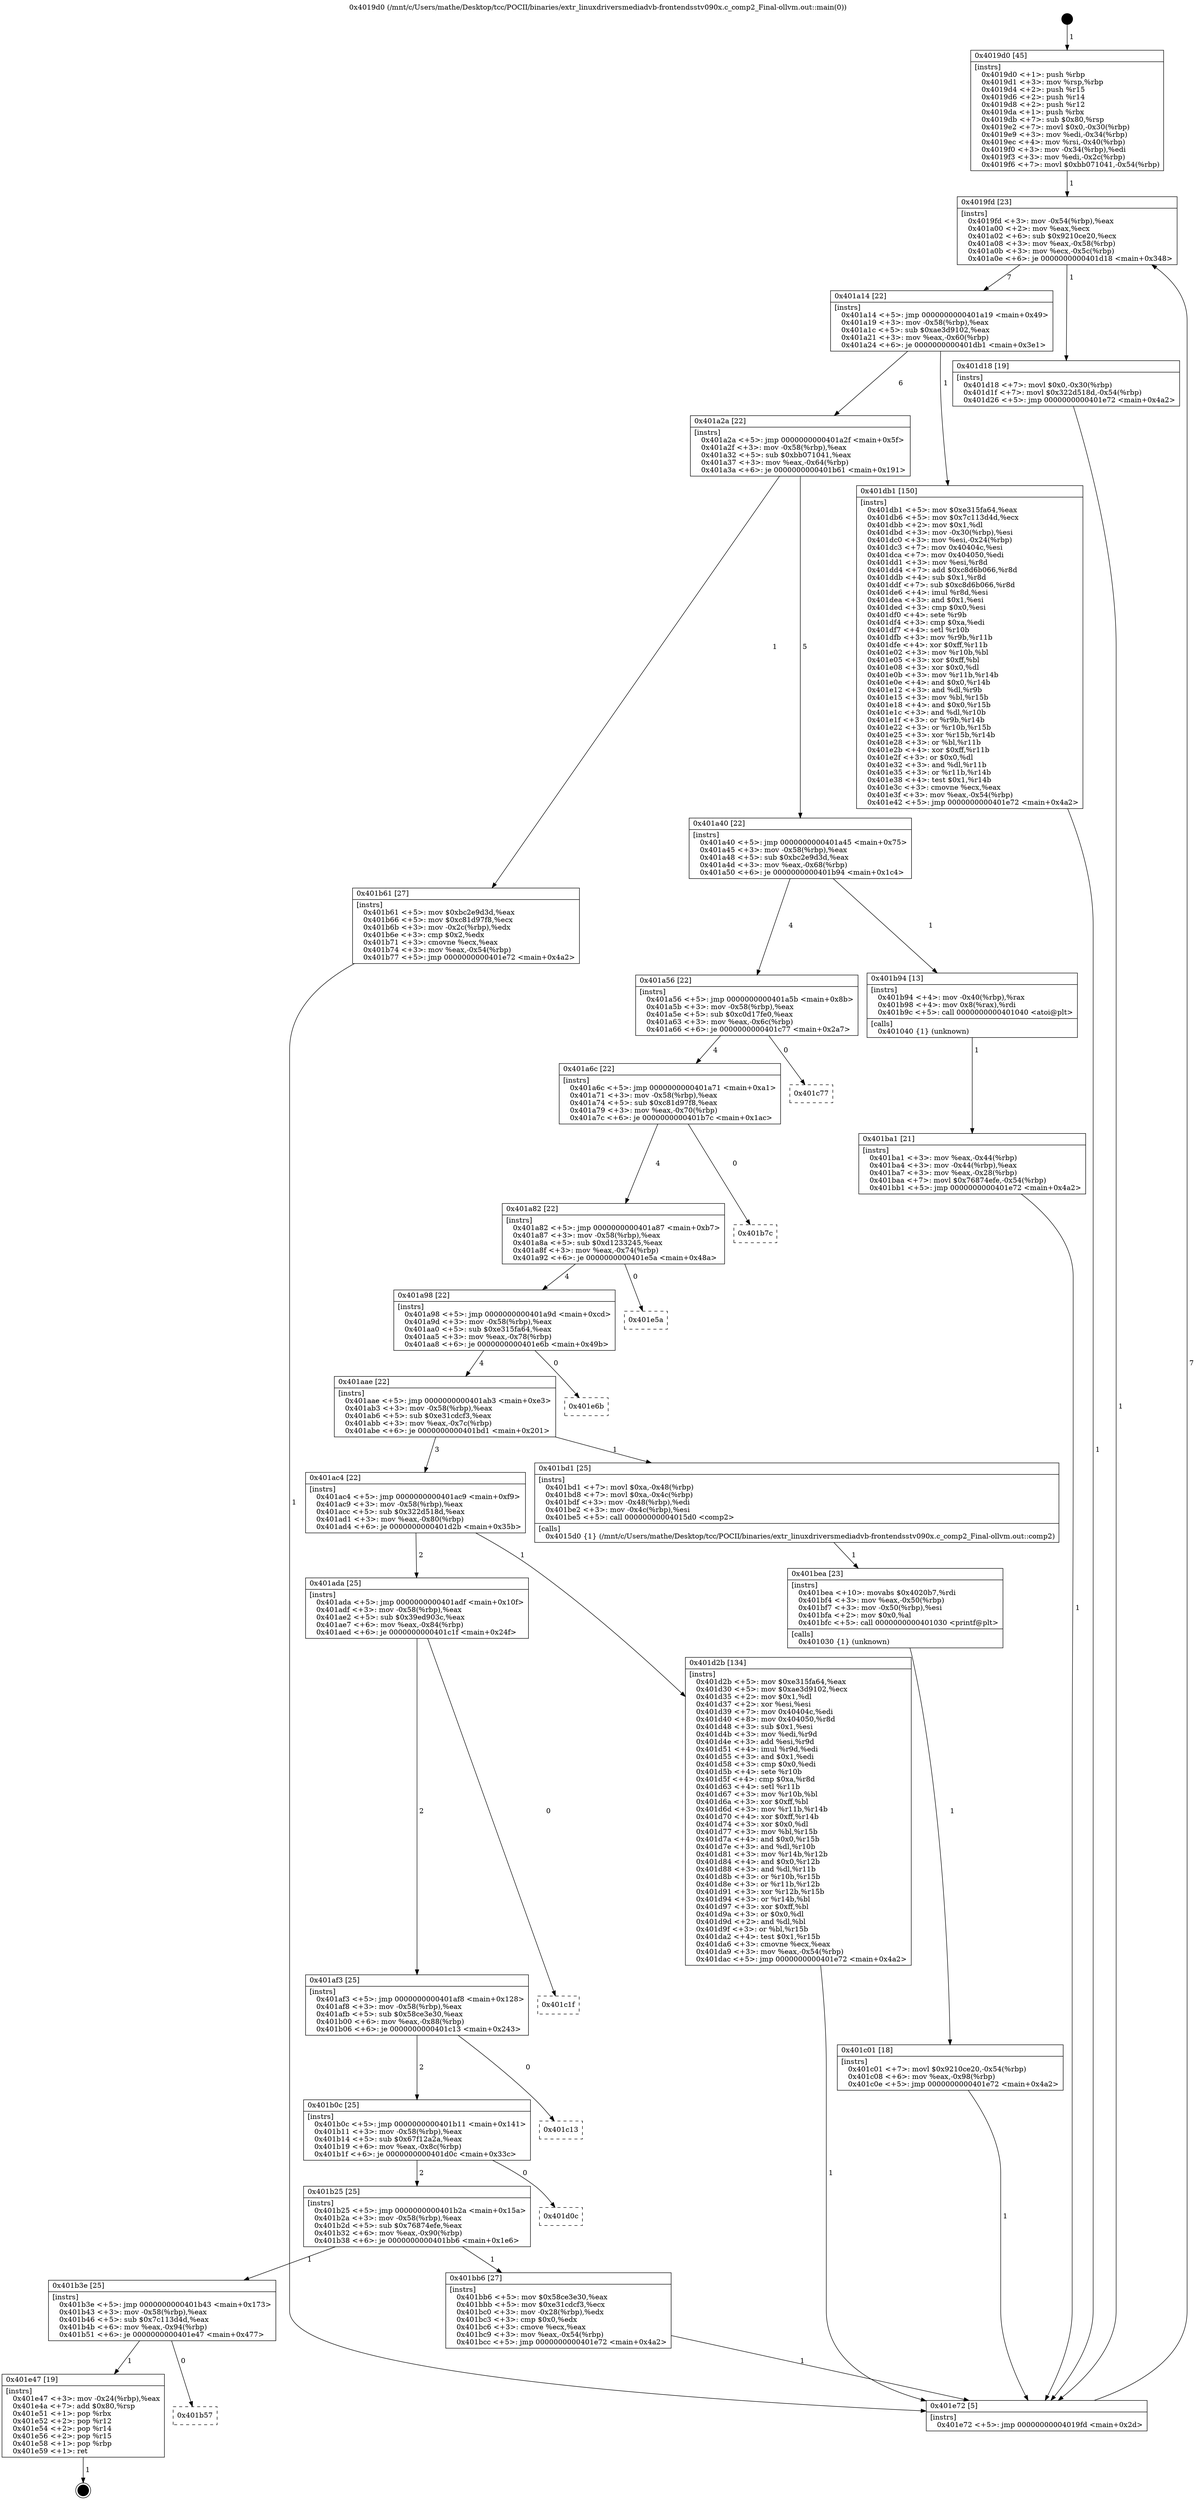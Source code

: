 digraph "0x4019d0" {
  label = "0x4019d0 (/mnt/c/Users/mathe/Desktop/tcc/POCII/binaries/extr_linuxdriversmediadvb-frontendsstv090x.c_comp2_Final-ollvm.out::main(0))"
  labelloc = "t"
  node[shape=record]

  Entry [label="",width=0.3,height=0.3,shape=circle,fillcolor=black,style=filled]
  "0x4019fd" [label="{
     0x4019fd [23]\l
     | [instrs]\l
     &nbsp;&nbsp;0x4019fd \<+3\>: mov -0x54(%rbp),%eax\l
     &nbsp;&nbsp;0x401a00 \<+2\>: mov %eax,%ecx\l
     &nbsp;&nbsp;0x401a02 \<+6\>: sub $0x9210ce20,%ecx\l
     &nbsp;&nbsp;0x401a08 \<+3\>: mov %eax,-0x58(%rbp)\l
     &nbsp;&nbsp;0x401a0b \<+3\>: mov %ecx,-0x5c(%rbp)\l
     &nbsp;&nbsp;0x401a0e \<+6\>: je 0000000000401d18 \<main+0x348\>\l
  }"]
  "0x401d18" [label="{
     0x401d18 [19]\l
     | [instrs]\l
     &nbsp;&nbsp;0x401d18 \<+7\>: movl $0x0,-0x30(%rbp)\l
     &nbsp;&nbsp;0x401d1f \<+7\>: movl $0x322d518d,-0x54(%rbp)\l
     &nbsp;&nbsp;0x401d26 \<+5\>: jmp 0000000000401e72 \<main+0x4a2\>\l
  }"]
  "0x401a14" [label="{
     0x401a14 [22]\l
     | [instrs]\l
     &nbsp;&nbsp;0x401a14 \<+5\>: jmp 0000000000401a19 \<main+0x49\>\l
     &nbsp;&nbsp;0x401a19 \<+3\>: mov -0x58(%rbp),%eax\l
     &nbsp;&nbsp;0x401a1c \<+5\>: sub $0xae3d9102,%eax\l
     &nbsp;&nbsp;0x401a21 \<+3\>: mov %eax,-0x60(%rbp)\l
     &nbsp;&nbsp;0x401a24 \<+6\>: je 0000000000401db1 \<main+0x3e1\>\l
  }"]
  Exit [label="",width=0.3,height=0.3,shape=circle,fillcolor=black,style=filled,peripheries=2]
  "0x401db1" [label="{
     0x401db1 [150]\l
     | [instrs]\l
     &nbsp;&nbsp;0x401db1 \<+5\>: mov $0xe315fa64,%eax\l
     &nbsp;&nbsp;0x401db6 \<+5\>: mov $0x7c113d4d,%ecx\l
     &nbsp;&nbsp;0x401dbb \<+2\>: mov $0x1,%dl\l
     &nbsp;&nbsp;0x401dbd \<+3\>: mov -0x30(%rbp),%esi\l
     &nbsp;&nbsp;0x401dc0 \<+3\>: mov %esi,-0x24(%rbp)\l
     &nbsp;&nbsp;0x401dc3 \<+7\>: mov 0x40404c,%esi\l
     &nbsp;&nbsp;0x401dca \<+7\>: mov 0x404050,%edi\l
     &nbsp;&nbsp;0x401dd1 \<+3\>: mov %esi,%r8d\l
     &nbsp;&nbsp;0x401dd4 \<+7\>: add $0xc8d6b066,%r8d\l
     &nbsp;&nbsp;0x401ddb \<+4\>: sub $0x1,%r8d\l
     &nbsp;&nbsp;0x401ddf \<+7\>: sub $0xc8d6b066,%r8d\l
     &nbsp;&nbsp;0x401de6 \<+4\>: imul %r8d,%esi\l
     &nbsp;&nbsp;0x401dea \<+3\>: and $0x1,%esi\l
     &nbsp;&nbsp;0x401ded \<+3\>: cmp $0x0,%esi\l
     &nbsp;&nbsp;0x401df0 \<+4\>: sete %r9b\l
     &nbsp;&nbsp;0x401df4 \<+3\>: cmp $0xa,%edi\l
     &nbsp;&nbsp;0x401df7 \<+4\>: setl %r10b\l
     &nbsp;&nbsp;0x401dfb \<+3\>: mov %r9b,%r11b\l
     &nbsp;&nbsp;0x401dfe \<+4\>: xor $0xff,%r11b\l
     &nbsp;&nbsp;0x401e02 \<+3\>: mov %r10b,%bl\l
     &nbsp;&nbsp;0x401e05 \<+3\>: xor $0xff,%bl\l
     &nbsp;&nbsp;0x401e08 \<+3\>: xor $0x0,%dl\l
     &nbsp;&nbsp;0x401e0b \<+3\>: mov %r11b,%r14b\l
     &nbsp;&nbsp;0x401e0e \<+4\>: and $0x0,%r14b\l
     &nbsp;&nbsp;0x401e12 \<+3\>: and %dl,%r9b\l
     &nbsp;&nbsp;0x401e15 \<+3\>: mov %bl,%r15b\l
     &nbsp;&nbsp;0x401e18 \<+4\>: and $0x0,%r15b\l
     &nbsp;&nbsp;0x401e1c \<+3\>: and %dl,%r10b\l
     &nbsp;&nbsp;0x401e1f \<+3\>: or %r9b,%r14b\l
     &nbsp;&nbsp;0x401e22 \<+3\>: or %r10b,%r15b\l
     &nbsp;&nbsp;0x401e25 \<+3\>: xor %r15b,%r14b\l
     &nbsp;&nbsp;0x401e28 \<+3\>: or %bl,%r11b\l
     &nbsp;&nbsp;0x401e2b \<+4\>: xor $0xff,%r11b\l
     &nbsp;&nbsp;0x401e2f \<+3\>: or $0x0,%dl\l
     &nbsp;&nbsp;0x401e32 \<+3\>: and %dl,%r11b\l
     &nbsp;&nbsp;0x401e35 \<+3\>: or %r11b,%r14b\l
     &nbsp;&nbsp;0x401e38 \<+4\>: test $0x1,%r14b\l
     &nbsp;&nbsp;0x401e3c \<+3\>: cmovne %ecx,%eax\l
     &nbsp;&nbsp;0x401e3f \<+3\>: mov %eax,-0x54(%rbp)\l
     &nbsp;&nbsp;0x401e42 \<+5\>: jmp 0000000000401e72 \<main+0x4a2\>\l
  }"]
  "0x401a2a" [label="{
     0x401a2a [22]\l
     | [instrs]\l
     &nbsp;&nbsp;0x401a2a \<+5\>: jmp 0000000000401a2f \<main+0x5f\>\l
     &nbsp;&nbsp;0x401a2f \<+3\>: mov -0x58(%rbp),%eax\l
     &nbsp;&nbsp;0x401a32 \<+5\>: sub $0xbb071041,%eax\l
     &nbsp;&nbsp;0x401a37 \<+3\>: mov %eax,-0x64(%rbp)\l
     &nbsp;&nbsp;0x401a3a \<+6\>: je 0000000000401b61 \<main+0x191\>\l
  }"]
  "0x401b57" [label="{
     0x401b57\l
  }", style=dashed]
  "0x401b61" [label="{
     0x401b61 [27]\l
     | [instrs]\l
     &nbsp;&nbsp;0x401b61 \<+5\>: mov $0xbc2e9d3d,%eax\l
     &nbsp;&nbsp;0x401b66 \<+5\>: mov $0xc81d97f8,%ecx\l
     &nbsp;&nbsp;0x401b6b \<+3\>: mov -0x2c(%rbp),%edx\l
     &nbsp;&nbsp;0x401b6e \<+3\>: cmp $0x2,%edx\l
     &nbsp;&nbsp;0x401b71 \<+3\>: cmovne %ecx,%eax\l
     &nbsp;&nbsp;0x401b74 \<+3\>: mov %eax,-0x54(%rbp)\l
     &nbsp;&nbsp;0x401b77 \<+5\>: jmp 0000000000401e72 \<main+0x4a2\>\l
  }"]
  "0x401a40" [label="{
     0x401a40 [22]\l
     | [instrs]\l
     &nbsp;&nbsp;0x401a40 \<+5\>: jmp 0000000000401a45 \<main+0x75\>\l
     &nbsp;&nbsp;0x401a45 \<+3\>: mov -0x58(%rbp),%eax\l
     &nbsp;&nbsp;0x401a48 \<+5\>: sub $0xbc2e9d3d,%eax\l
     &nbsp;&nbsp;0x401a4d \<+3\>: mov %eax,-0x68(%rbp)\l
     &nbsp;&nbsp;0x401a50 \<+6\>: je 0000000000401b94 \<main+0x1c4\>\l
  }"]
  "0x401e72" [label="{
     0x401e72 [5]\l
     | [instrs]\l
     &nbsp;&nbsp;0x401e72 \<+5\>: jmp 00000000004019fd \<main+0x2d\>\l
  }"]
  "0x4019d0" [label="{
     0x4019d0 [45]\l
     | [instrs]\l
     &nbsp;&nbsp;0x4019d0 \<+1\>: push %rbp\l
     &nbsp;&nbsp;0x4019d1 \<+3\>: mov %rsp,%rbp\l
     &nbsp;&nbsp;0x4019d4 \<+2\>: push %r15\l
     &nbsp;&nbsp;0x4019d6 \<+2\>: push %r14\l
     &nbsp;&nbsp;0x4019d8 \<+2\>: push %r12\l
     &nbsp;&nbsp;0x4019da \<+1\>: push %rbx\l
     &nbsp;&nbsp;0x4019db \<+7\>: sub $0x80,%rsp\l
     &nbsp;&nbsp;0x4019e2 \<+7\>: movl $0x0,-0x30(%rbp)\l
     &nbsp;&nbsp;0x4019e9 \<+3\>: mov %edi,-0x34(%rbp)\l
     &nbsp;&nbsp;0x4019ec \<+4\>: mov %rsi,-0x40(%rbp)\l
     &nbsp;&nbsp;0x4019f0 \<+3\>: mov -0x34(%rbp),%edi\l
     &nbsp;&nbsp;0x4019f3 \<+3\>: mov %edi,-0x2c(%rbp)\l
     &nbsp;&nbsp;0x4019f6 \<+7\>: movl $0xbb071041,-0x54(%rbp)\l
  }"]
  "0x401e47" [label="{
     0x401e47 [19]\l
     | [instrs]\l
     &nbsp;&nbsp;0x401e47 \<+3\>: mov -0x24(%rbp),%eax\l
     &nbsp;&nbsp;0x401e4a \<+7\>: add $0x80,%rsp\l
     &nbsp;&nbsp;0x401e51 \<+1\>: pop %rbx\l
     &nbsp;&nbsp;0x401e52 \<+2\>: pop %r12\l
     &nbsp;&nbsp;0x401e54 \<+2\>: pop %r14\l
     &nbsp;&nbsp;0x401e56 \<+2\>: pop %r15\l
     &nbsp;&nbsp;0x401e58 \<+1\>: pop %rbp\l
     &nbsp;&nbsp;0x401e59 \<+1\>: ret\l
  }"]
  "0x401b94" [label="{
     0x401b94 [13]\l
     | [instrs]\l
     &nbsp;&nbsp;0x401b94 \<+4\>: mov -0x40(%rbp),%rax\l
     &nbsp;&nbsp;0x401b98 \<+4\>: mov 0x8(%rax),%rdi\l
     &nbsp;&nbsp;0x401b9c \<+5\>: call 0000000000401040 \<atoi@plt\>\l
     | [calls]\l
     &nbsp;&nbsp;0x401040 \{1\} (unknown)\l
  }"]
  "0x401a56" [label="{
     0x401a56 [22]\l
     | [instrs]\l
     &nbsp;&nbsp;0x401a56 \<+5\>: jmp 0000000000401a5b \<main+0x8b\>\l
     &nbsp;&nbsp;0x401a5b \<+3\>: mov -0x58(%rbp),%eax\l
     &nbsp;&nbsp;0x401a5e \<+5\>: sub $0xc0d17fe0,%eax\l
     &nbsp;&nbsp;0x401a63 \<+3\>: mov %eax,-0x6c(%rbp)\l
     &nbsp;&nbsp;0x401a66 \<+6\>: je 0000000000401c77 \<main+0x2a7\>\l
  }"]
  "0x401ba1" [label="{
     0x401ba1 [21]\l
     | [instrs]\l
     &nbsp;&nbsp;0x401ba1 \<+3\>: mov %eax,-0x44(%rbp)\l
     &nbsp;&nbsp;0x401ba4 \<+3\>: mov -0x44(%rbp),%eax\l
     &nbsp;&nbsp;0x401ba7 \<+3\>: mov %eax,-0x28(%rbp)\l
     &nbsp;&nbsp;0x401baa \<+7\>: movl $0x76874efe,-0x54(%rbp)\l
     &nbsp;&nbsp;0x401bb1 \<+5\>: jmp 0000000000401e72 \<main+0x4a2\>\l
  }"]
  "0x401c01" [label="{
     0x401c01 [18]\l
     | [instrs]\l
     &nbsp;&nbsp;0x401c01 \<+7\>: movl $0x9210ce20,-0x54(%rbp)\l
     &nbsp;&nbsp;0x401c08 \<+6\>: mov %eax,-0x98(%rbp)\l
     &nbsp;&nbsp;0x401c0e \<+5\>: jmp 0000000000401e72 \<main+0x4a2\>\l
  }"]
  "0x401c77" [label="{
     0x401c77\l
  }", style=dashed]
  "0x401a6c" [label="{
     0x401a6c [22]\l
     | [instrs]\l
     &nbsp;&nbsp;0x401a6c \<+5\>: jmp 0000000000401a71 \<main+0xa1\>\l
     &nbsp;&nbsp;0x401a71 \<+3\>: mov -0x58(%rbp),%eax\l
     &nbsp;&nbsp;0x401a74 \<+5\>: sub $0xc81d97f8,%eax\l
     &nbsp;&nbsp;0x401a79 \<+3\>: mov %eax,-0x70(%rbp)\l
     &nbsp;&nbsp;0x401a7c \<+6\>: je 0000000000401b7c \<main+0x1ac\>\l
  }"]
  "0x401bea" [label="{
     0x401bea [23]\l
     | [instrs]\l
     &nbsp;&nbsp;0x401bea \<+10\>: movabs $0x4020b7,%rdi\l
     &nbsp;&nbsp;0x401bf4 \<+3\>: mov %eax,-0x50(%rbp)\l
     &nbsp;&nbsp;0x401bf7 \<+3\>: mov -0x50(%rbp),%esi\l
     &nbsp;&nbsp;0x401bfa \<+2\>: mov $0x0,%al\l
     &nbsp;&nbsp;0x401bfc \<+5\>: call 0000000000401030 \<printf@plt\>\l
     | [calls]\l
     &nbsp;&nbsp;0x401030 \{1\} (unknown)\l
  }"]
  "0x401b7c" [label="{
     0x401b7c\l
  }", style=dashed]
  "0x401a82" [label="{
     0x401a82 [22]\l
     | [instrs]\l
     &nbsp;&nbsp;0x401a82 \<+5\>: jmp 0000000000401a87 \<main+0xb7\>\l
     &nbsp;&nbsp;0x401a87 \<+3\>: mov -0x58(%rbp),%eax\l
     &nbsp;&nbsp;0x401a8a \<+5\>: sub $0xd1233245,%eax\l
     &nbsp;&nbsp;0x401a8f \<+3\>: mov %eax,-0x74(%rbp)\l
     &nbsp;&nbsp;0x401a92 \<+6\>: je 0000000000401e5a \<main+0x48a\>\l
  }"]
  "0x401b3e" [label="{
     0x401b3e [25]\l
     | [instrs]\l
     &nbsp;&nbsp;0x401b3e \<+5\>: jmp 0000000000401b43 \<main+0x173\>\l
     &nbsp;&nbsp;0x401b43 \<+3\>: mov -0x58(%rbp),%eax\l
     &nbsp;&nbsp;0x401b46 \<+5\>: sub $0x7c113d4d,%eax\l
     &nbsp;&nbsp;0x401b4b \<+6\>: mov %eax,-0x94(%rbp)\l
     &nbsp;&nbsp;0x401b51 \<+6\>: je 0000000000401e47 \<main+0x477\>\l
  }"]
  "0x401e5a" [label="{
     0x401e5a\l
  }", style=dashed]
  "0x401a98" [label="{
     0x401a98 [22]\l
     | [instrs]\l
     &nbsp;&nbsp;0x401a98 \<+5\>: jmp 0000000000401a9d \<main+0xcd\>\l
     &nbsp;&nbsp;0x401a9d \<+3\>: mov -0x58(%rbp),%eax\l
     &nbsp;&nbsp;0x401aa0 \<+5\>: sub $0xe315fa64,%eax\l
     &nbsp;&nbsp;0x401aa5 \<+3\>: mov %eax,-0x78(%rbp)\l
     &nbsp;&nbsp;0x401aa8 \<+6\>: je 0000000000401e6b \<main+0x49b\>\l
  }"]
  "0x401bb6" [label="{
     0x401bb6 [27]\l
     | [instrs]\l
     &nbsp;&nbsp;0x401bb6 \<+5\>: mov $0x58ce3e30,%eax\l
     &nbsp;&nbsp;0x401bbb \<+5\>: mov $0xe31cdcf3,%ecx\l
     &nbsp;&nbsp;0x401bc0 \<+3\>: mov -0x28(%rbp),%edx\l
     &nbsp;&nbsp;0x401bc3 \<+3\>: cmp $0x0,%edx\l
     &nbsp;&nbsp;0x401bc6 \<+3\>: cmove %ecx,%eax\l
     &nbsp;&nbsp;0x401bc9 \<+3\>: mov %eax,-0x54(%rbp)\l
     &nbsp;&nbsp;0x401bcc \<+5\>: jmp 0000000000401e72 \<main+0x4a2\>\l
  }"]
  "0x401e6b" [label="{
     0x401e6b\l
  }", style=dashed]
  "0x401aae" [label="{
     0x401aae [22]\l
     | [instrs]\l
     &nbsp;&nbsp;0x401aae \<+5\>: jmp 0000000000401ab3 \<main+0xe3\>\l
     &nbsp;&nbsp;0x401ab3 \<+3\>: mov -0x58(%rbp),%eax\l
     &nbsp;&nbsp;0x401ab6 \<+5\>: sub $0xe31cdcf3,%eax\l
     &nbsp;&nbsp;0x401abb \<+3\>: mov %eax,-0x7c(%rbp)\l
     &nbsp;&nbsp;0x401abe \<+6\>: je 0000000000401bd1 \<main+0x201\>\l
  }"]
  "0x401b25" [label="{
     0x401b25 [25]\l
     | [instrs]\l
     &nbsp;&nbsp;0x401b25 \<+5\>: jmp 0000000000401b2a \<main+0x15a\>\l
     &nbsp;&nbsp;0x401b2a \<+3\>: mov -0x58(%rbp),%eax\l
     &nbsp;&nbsp;0x401b2d \<+5\>: sub $0x76874efe,%eax\l
     &nbsp;&nbsp;0x401b32 \<+6\>: mov %eax,-0x90(%rbp)\l
     &nbsp;&nbsp;0x401b38 \<+6\>: je 0000000000401bb6 \<main+0x1e6\>\l
  }"]
  "0x401bd1" [label="{
     0x401bd1 [25]\l
     | [instrs]\l
     &nbsp;&nbsp;0x401bd1 \<+7\>: movl $0xa,-0x48(%rbp)\l
     &nbsp;&nbsp;0x401bd8 \<+7\>: movl $0xa,-0x4c(%rbp)\l
     &nbsp;&nbsp;0x401bdf \<+3\>: mov -0x48(%rbp),%edi\l
     &nbsp;&nbsp;0x401be2 \<+3\>: mov -0x4c(%rbp),%esi\l
     &nbsp;&nbsp;0x401be5 \<+5\>: call 00000000004015d0 \<comp2\>\l
     | [calls]\l
     &nbsp;&nbsp;0x4015d0 \{1\} (/mnt/c/Users/mathe/Desktop/tcc/POCII/binaries/extr_linuxdriversmediadvb-frontendsstv090x.c_comp2_Final-ollvm.out::comp2)\l
  }"]
  "0x401ac4" [label="{
     0x401ac4 [22]\l
     | [instrs]\l
     &nbsp;&nbsp;0x401ac4 \<+5\>: jmp 0000000000401ac9 \<main+0xf9\>\l
     &nbsp;&nbsp;0x401ac9 \<+3\>: mov -0x58(%rbp),%eax\l
     &nbsp;&nbsp;0x401acc \<+5\>: sub $0x322d518d,%eax\l
     &nbsp;&nbsp;0x401ad1 \<+3\>: mov %eax,-0x80(%rbp)\l
     &nbsp;&nbsp;0x401ad4 \<+6\>: je 0000000000401d2b \<main+0x35b\>\l
  }"]
  "0x401d0c" [label="{
     0x401d0c\l
  }", style=dashed]
  "0x401d2b" [label="{
     0x401d2b [134]\l
     | [instrs]\l
     &nbsp;&nbsp;0x401d2b \<+5\>: mov $0xe315fa64,%eax\l
     &nbsp;&nbsp;0x401d30 \<+5\>: mov $0xae3d9102,%ecx\l
     &nbsp;&nbsp;0x401d35 \<+2\>: mov $0x1,%dl\l
     &nbsp;&nbsp;0x401d37 \<+2\>: xor %esi,%esi\l
     &nbsp;&nbsp;0x401d39 \<+7\>: mov 0x40404c,%edi\l
     &nbsp;&nbsp;0x401d40 \<+8\>: mov 0x404050,%r8d\l
     &nbsp;&nbsp;0x401d48 \<+3\>: sub $0x1,%esi\l
     &nbsp;&nbsp;0x401d4b \<+3\>: mov %edi,%r9d\l
     &nbsp;&nbsp;0x401d4e \<+3\>: add %esi,%r9d\l
     &nbsp;&nbsp;0x401d51 \<+4\>: imul %r9d,%edi\l
     &nbsp;&nbsp;0x401d55 \<+3\>: and $0x1,%edi\l
     &nbsp;&nbsp;0x401d58 \<+3\>: cmp $0x0,%edi\l
     &nbsp;&nbsp;0x401d5b \<+4\>: sete %r10b\l
     &nbsp;&nbsp;0x401d5f \<+4\>: cmp $0xa,%r8d\l
     &nbsp;&nbsp;0x401d63 \<+4\>: setl %r11b\l
     &nbsp;&nbsp;0x401d67 \<+3\>: mov %r10b,%bl\l
     &nbsp;&nbsp;0x401d6a \<+3\>: xor $0xff,%bl\l
     &nbsp;&nbsp;0x401d6d \<+3\>: mov %r11b,%r14b\l
     &nbsp;&nbsp;0x401d70 \<+4\>: xor $0xff,%r14b\l
     &nbsp;&nbsp;0x401d74 \<+3\>: xor $0x0,%dl\l
     &nbsp;&nbsp;0x401d77 \<+3\>: mov %bl,%r15b\l
     &nbsp;&nbsp;0x401d7a \<+4\>: and $0x0,%r15b\l
     &nbsp;&nbsp;0x401d7e \<+3\>: and %dl,%r10b\l
     &nbsp;&nbsp;0x401d81 \<+3\>: mov %r14b,%r12b\l
     &nbsp;&nbsp;0x401d84 \<+4\>: and $0x0,%r12b\l
     &nbsp;&nbsp;0x401d88 \<+3\>: and %dl,%r11b\l
     &nbsp;&nbsp;0x401d8b \<+3\>: or %r10b,%r15b\l
     &nbsp;&nbsp;0x401d8e \<+3\>: or %r11b,%r12b\l
     &nbsp;&nbsp;0x401d91 \<+3\>: xor %r12b,%r15b\l
     &nbsp;&nbsp;0x401d94 \<+3\>: or %r14b,%bl\l
     &nbsp;&nbsp;0x401d97 \<+3\>: xor $0xff,%bl\l
     &nbsp;&nbsp;0x401d9a \<+3\>: or $0x0,%dl\l
     &nbsp;&nbsp;0x401d9d \<+2\>: and %dl,%bl\l
     &nbsp;&nbsp;0x401d9f \<+3\>: or %bl,%r15b\l
     &nbsp;&nbsp;0x401da2 \<+4\>: test $0x1,%r15b\l
     &nbsp;&nbsp;0x401da6 \<+3\>: cmovne %ecx,%eax\l
     &nbsp;&nbsp;0x401da9 \<+3\>: mov %eax,-0x54(%rbp)\l
     &nbsp;&nbsp;0x401dac \<+5\>: jmp 0000000000401e72 \<main+0x4a2\>\l
  }"]
  "0x401ada" [label="{
     0x401ada [25]\l
     | [instrs]\l
     &nbsp;&nbsp;0x401ada \<+5\>: jmp 0000000000401adf \<main+0x10f\>\l
     &nbsp;&nbsp;0x401adf \<+3\>: mov -0x58(%rbp),%eax\l
     &nbsp;&nbsp;0x401ae2 \<+5\>: sub $0x39ed903c,%eax\l
     &nbsp;&nbsp;0x401ae7 \<+6\>: mov %eax,-0x84(%rbp)\l
     &nbsp;&nbsp;0x401aed \<+6\>: je 0000000000401c1f \<main+0x24f\>\l
  }"]
  "0x401b0c" [label="{
     0x401b0c [25]\l
     | [instrs]\l
     &nbsp;&nbsp;0x401b0c \<+5\>: jmp 0000000000401b11 \<main+0x141\>\l
     &nbsp;&nbsp;0x401b11 \<+3\>: mov -0x58(%rbp),%eax\l
     &nbsp;&nbsp;0x401b14 \<+5\>: sub $0x67f12a2a,%eax\l
     &nbsp;&nbsp;0x401b19 \<+6\>: mov %eax,-0x8c(%rbp)\l
     &nbsp;&nbsp;0x401b1f \<+6\>: je 0000000000401d0c \<main+0x33c\>\l
  }"]
  "0x401c1f" [label="{
     0x401c1f\l
  }", style=dashed]
  "0x401af3" [label="{
     0x401af3 [25]\l
     | [instrs]\l
     &nbsp;&nbsp;0x401af3 \<+5\>: jmp 0000000000401af8 \<main+0x128\>\l
     &nbsp;&nbsp;0x401af8 \<+3\>: mov -0x58(%rbp),%eax\l
     &nbsp;&nbsp;0x401afb \<+5\>: sub $0x58ce3e30,%eax\l
     &nbsp;&nbsp;0x401b00 \<+6\>: mov %eax,-0x88(%rbp)\l
     &nbsp;&nbsp;0x401b06 \<+6\>: je 0000000000401c13 \<main+0x243\>\l
  }"]
  "0x401c13" [label="{
     0x401c13\l
  }", style=dashed]
  Entry -> "0x4019d0" [label=" 1"]
  "0x4019fd" -> "0x401d18" [label=" 1"]
  "0x4019fd" -> "0x401a14" [label=" 7"]
  "0x401e47" -> Exit [label=" 1"]
  "0x401a14" -> "0x401db1" [label=" 1"]
  "0x401a14" -> "0x401a2a" [label=" 6"]
  "0x401b3e" -> "0x401b57" [label=" 0"]
  "0x401a2a" -> "0x401b61" [label=" 1"]
  "0x401a2a" -> "0x401a40" [label=" 5"]
  "0x401b61" -> "0x401e72" [label=" 1"]
  "0x4019d0" -> "0x4019fd" [label=" 1"]
  "0x401e72" -> "0x4019fd" [label=" 7"]
  "0x401b3e" -> "0x401e47" [label=" 1"]
  "0x401a40" -> "0x401b94" [label=" 1"]
  "0x401a40" -> "0x401a56" [label=" 4"]
  "0x401b94" -> "0x401ba1" [label=" 1"]
  "0x401ba1" -> "0x401e72" [label=" 1"]
  "0x401db1" -> "0x401e72" [label=" 1"]
  "0x401a56" -> "0x401c77" [label=" 0"]
  "0x401a56" -> "0x401a6c" [label=" 4"]
  "0x401d2b" -> "0x401e72" [label=" 1"]
  "0x401a6c" -> "0x401b7c" [label=" 0"]
  "0x401a6c" -> "0x401a82" [label=" 4"]
  "0x401d18" -> "0x401e72" [label=" 1"]
  "0x401a82" -> "0x401e5a" [label=" 0"]
  "0x401a82" -> "0x401a98" [label=" 4"]
  "0x401c01" -> "0x401e72" [label=" 1"]
  "0x401a98" -> "0x401e6b" [label=" 0"]
  "0x401a98" -> "0x401aae" [label=" 4"]
  "0x401bea" -> "0x401c01" [label=" 1"]
  "0x401aae" -> "0x401bd1" [label=" 1"]
  "0x401aae" -> "0x401ac4" [label=" 3"]
  "0x401bb6" -> "0x401e72" [label=" 1"]
  "0x401ac4" -> "0x401d2b" [label=" 1"]
  "0x401ac4" -> "0x401ada" [label=" 2"]
  "0x401b25" -> "0x401b3e" [label=" 1"]
  "0x401ada" -> "0x401c1f" [label=" 0"]
  "0x401ada" -> "0x401af3" [label=" 2"]
  "0x401bd1" -> "0x401bea" [label=" 1"]
  "0x401af3" -> "0x401c13" [label=" 0"]
  "0x401af3" -> "0x401b0c" [label=" 2"]
  "0x401b25" -> "0x401bb6" [label=" 1"]
  "0x401b0c" -> "0x401d0c" [label=" 0"]
  "0x401b0c" -> "0x401b25" [label=" 2"]
}
